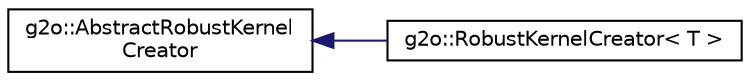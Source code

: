 digraph "Graphical Class Hierarchy"
{
  edge [fontname="Helvetica",fontsize="10",labelfontname="Helvetica",labelfontsize="10"];
  node [fontname="Helvetica",fontsize="10",shape=record];
  rankdir="LR";
  Node0 [label="g2o::AbstractRobustKernel\lCreator",height=0.2,width=0.4,color="black", fillcolor="white", style="filled",URL="$classg2o_1_1_abstract_robust_kernel_creator.html",tooltip="Abstract interface for allocating a robust kernel. "];
  Node0 -> Node1 [dir="back",color="midnightblue",fontsize="10",style="solid",fontname="Helvetica"];
  Node1 [label="g2o::RobustKernelCreator\< T \>",height=0.2,width=0.4,color="black", fillcolor="white", style="filled",URL="$classg2o_1_1_robust_kernel_creator.html",tooltip="templatized creator class which creates graph elements "];
}
